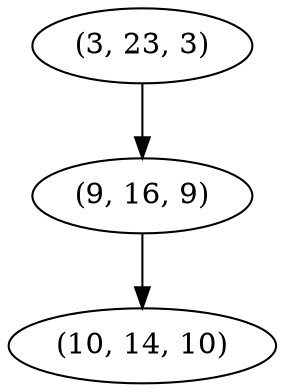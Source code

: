 digraph tree {
    "(3, 23, 3)";
    "(9, 16, 9)";
    "(10, 14, 10)";
    "(3, 23, 3)" -> "(9, 16, 9)";
    "(9, 16, 9)" -> "(10, 14, 10)";
}
